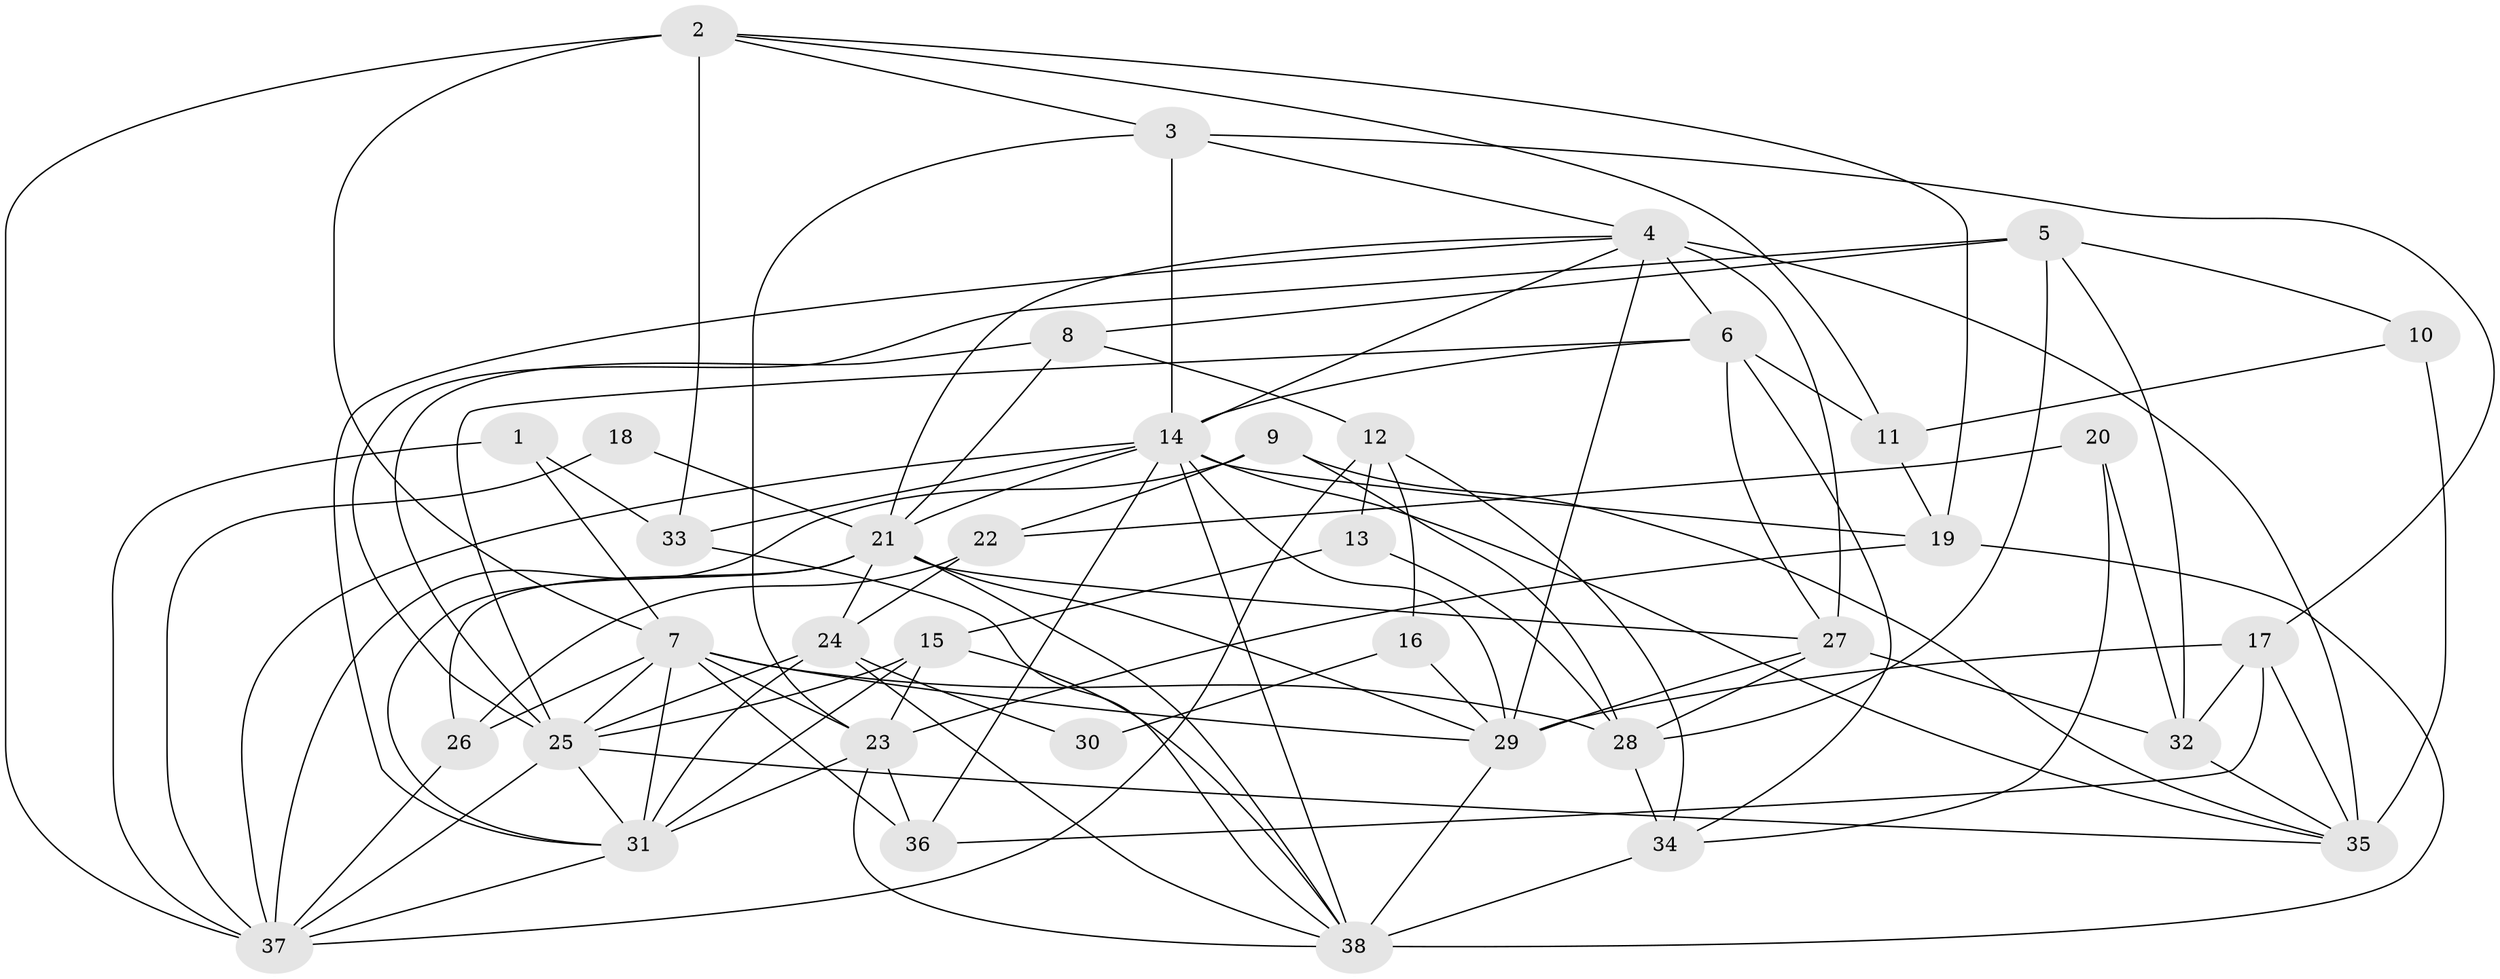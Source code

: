 // original degree distribution, {3: 0.30526315789473685, 4: 0.22105263157894736, 7: 0.07368421052631578, 6: 0.09473684210526316, 2: 0.14736842105263157, 5: 0.14736842105263157, 8: 0.010526315789473684}
// Generated by graph-tools (version 1.1) at 2025/37/03/04/25 23:37:08]
// undirected, 38 vertices, 106 edges
graph export_dot {
  node [color=gray90,style=filled];
  1;
  2;
  3;
  4;
  5;
  6;
  7;
  8;
  9;
  10;
  11;
  12;
  13;
  14;
  15;
  16;
  17;
  18;
  19;
  20;
  21;
  22;
  23;
  24;
  25;
  26;
  27;
  28;
  29;
  30;
  31;
  32;
  33;
  34;
  35;
  36;
  37;
  38;
  1 -- 7 [weight=1.0];
  1 -- 33 [weight=1.0];
  1 -- 37 [weight=1.0];
  2 -- 3 [weight=1.0];
  2 -- 7 [weight=1.0];
  2 -- 11 [weight=1.0];
  2 -- 19 [weight=1.0];
  2 -- 33 [weight=2.0];
  2 -- 37 [weight=1.0];
  3 -- 4 [weight=1.0];
  3 -- 14 [weight=1.0];
  3 -- 17 [weight=1.0];
  3 -- 23 [weight=1.0];
  4 -- 6 [weight=1.0];
  4 -- 14 [weight=1.0];
  4 -- 21 [weight=1.0];
  4 -- 27 [weight=1.0];
  4 -- 29 [weight=1.0];
  4 -- 31 [weight=1.0];
  4 -- 35 [weight=2.0];
  5 -- 8 [weight=1.0];
  5 -- 10 [weight=1.0];
  5 -- 25 [weight=1.0];
  5 -- 28 [weight=1.0];
  5 -- 32 [weight=1.0];
  6 -- 11 [weight=1.0];
  6 -- 14 [weight=1.0];
  6 -- 25 [weight=1.0];
  6 -- 27 [weight=1.0];
  6 -- 34 [weight=1.0];
  7 -- 23 [weight=2.0];
  7 -- 25 [weight=1.0];
  7 -- 26 [weight=1.0];
  7 -- 28 [weight=1.0];
  7 -- 29 [weight=1.0];
  7 -- 31 [weight=3.0];
  7 -- 36 [weight=1.0];
  8 -- 12 [weight=1.0];
  8 -- 21 [weight=1.0];
  8 -- 25 [weight=1.0];
  9 -- 22 [weight=1.0];
  9 -- 28 [weight=1.0];
  9 -- 35 [weight=1.0];
  9 -- 37 [weight=1.0];
  10 -- 11 [weight=1.0];
  10 -- 35 [weight=3.0];
  11 -- 19 [weight=1.0];
  12 -- 13 [weight=1.0];
  12 -- 16 [weight=1.0];
  12 -- 34 [weight=1.0];
  12 -- 37 [weight=1.0];
  13 -- 15 [weight=1.0];
  13 -- 28 [weight=1.0];
  14 -- 19 [weight=2.0];
  14 -- 21 [weight=1.0];
  14 -- 29 [weight=1.0];
  14 -- 33 [weight=1.0];
  14 -- 35 [weight=1.0];
  14 -- 36 [weight=2.0];
  14 -- 37 [weight=1.0];
  14 -- 38 [weight=1.0];
  15 -- 23 [weight=2.0];
  15 -- 25 [weight=1.0];
  15 -- 31 [weight=1.0];
  15 -- 38 [weight=1.0];
  16 -- 29 [weight=1.0];
  16 -- 30 [weight=1.0];
  17 -- 29 [weight=2.0];
  17 -- 32 [weight=1.0];
  17 -- 35 [weight=1.0];
  17 -- 36 [weight=1.0];
  18 -- 21 [weight=1.0];
  18 -- 37 [weight=1.0];
  19 -- 23 [weight=2.0];
  19 -- 38 [weight=1.0];
  20 -- 22 [weight=1.0];
  20 -- 32 [weight=1.0];
  20 -- 34 [weight=2.0];
  21 -- 24 [weight=1.0];
  21 -- 26 [weight=1.0];
  21 -- 27 [weight=3.0];
  21 -- 29 [weight=1.0];
  21 -- 31 [weight=1.0];
  21 -- 38 [weight=2.0];
  22 -- 24 [weight=1.0];
  22 -- 26 [weight=1.0];
  23 -- 31 [weight=2.0];
  23 -- 36 [weight=1.0];
  23 -- 38 [weight=1.0];
  24 -- 25 [weight=1.0];
  24 -- 30 [weight=1.0];
  24 -- 31 [weight=1.0];
  24 -- 38 [weight=1.0];
  25 -- 31 [weight=1.0];
  25 -- 35 [weight=1.0];
  25 -- 37 [weight=1.0];
  26 -- 37 [weight=1.0];
  27 -- 28 [weight=1.0];
  27 -- 29 [weight=2.0];
  27 -- 32 [weight=1.0];
  28 -- 34 [weight=1.0];
  29 -- 38 [weight=1.0];
  31 -- 37 [weight=1.0];
  32 -- 35 [weight=1.0];
  33 -- 38 [weight=1.0];
  34 -- 38 [weight=3.0];
}
